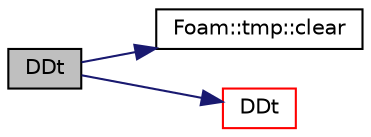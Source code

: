 digraph "DDt"
{
  bgcolor="transparent";
  edge [fontname="Helvetica",fontsize="10",labelfontname="Helvetica",labelfontsize="10"];
  node [fontname="Helvetica",fontsize="10",shape=record];
  rankdir="LR";
  Node1741 [label="DDt",height=0.2,width=0.4,color="black", fillcolor="grey75", style="filled", fontcolor="black"];
  Node1741 -> Node1742 [color="midnightblue",fontsize="10",style="solid",fontname="Helvetica"];
  Node1742 [label="Foam::tmp::clear",height=0.2,width=0.4,color="black",URL="$a27077.html#adf1d9633e64d0de6a36e0af17ccd8163",tooltip="If object pointer points to valid object: "];
  Node1741 -> Node1743 [color="midnightblue",fontsize="10",style="solid",fontname="Helvetica"];
  Node1743 [label="DDt",height=0.2,width=0.4,color="red",URL="$a21861.html#ab0b7059288d30051ab6817560484a801"];
}
